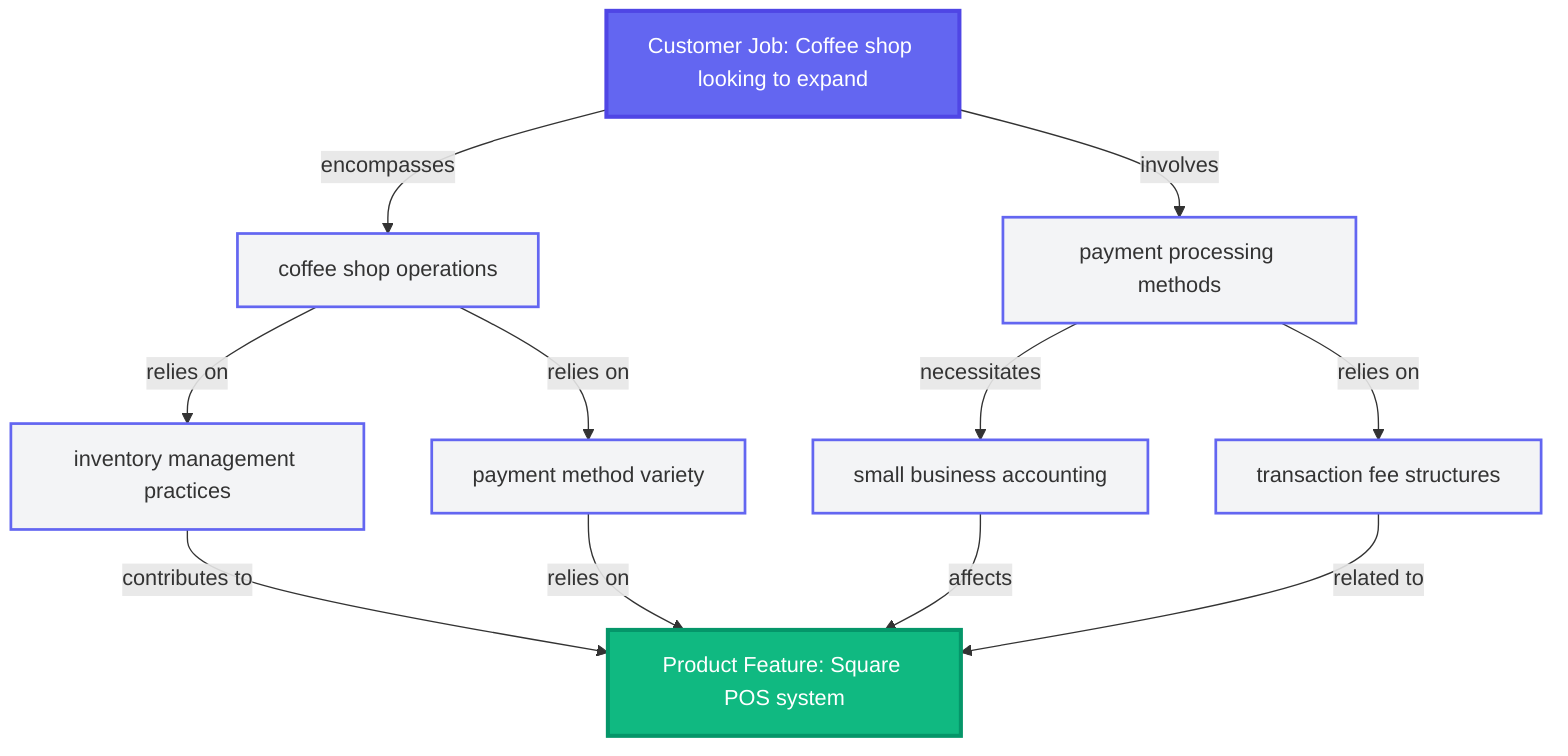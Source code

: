 graph TB

  %% Node Styles
  classDef customerClass fill:#6366f1,stroke:#4f46e5,stroke-width:3px,color:#fff
  classDef productClass fill:#10b981,stroke:#059669,stroke-width:3px,color:#fff
  classDef dreamClass fill:#f3f4f6,stroke:#6366f1,stroke-width:2px

  %% Nodes
  CustomerJob["Customer Job: Coffee shop looking to expand"]
  coffee_shop_operations_4aff171a["coffee shop operations"]
  payment_processing_methods_8081fabf["payment processing methods"]
  inventory_management_practices_f48aa168["inventory management practices"]
  payment_method_variety_03c76a8a["payment method variety"]
  small_business_accounting_3938f38e["small business accounting"]
  transaction_fee_structures_acaf97c1["transaction fee structures"]
  ProductFeature["Product Feature: Square POS system"]

  %% Apply Styles
  class CustomerJob customerClass
  class coffee_shop_operations_4aff171a dreamClass
  class payment_processing_methods_8081fabf dreamClass
  class inventory_management_practices_f48aa168 dreamClass
  class payment_method_variety_03c76a8a dreamClass
  class small_business_accounting_3938f38e dreamClass
  class transaction_fee_structures_acaf97c1 dreamClass
  class ProductFeature productClass

  %% Edges
  CustomerJob -->|"encompasses"| coffee_shop_operations_4aff171a
  CustomerJob -->|"involves"| payment_processing_methods_8081fabf
  coffee_shop_operations_4aff171a -->|"relies on"| inventory_management_practices_f48aa168
  coffee_shop_operations_4aff171a -->|"relies on"| payment_method_variety_03c76a8a
  payment_processing_methods_8081fabf -->|"necessitates"| small_business_accounting_3938f38e
  payment_processing_methods_8081fabf -->|"relies on"| transaction_fee_structures_acaf97c1
  inventory_management_practices_f48aa168 -->|"contributes to"| ProductFeature
  payment_method_variety_03c76a8a -->|"relies on"| ProductFeature
  small_business_accounting_3938f38e -->|"affects"| ProductFeature
  transaction_fee_structures_acaf97c1 -->|"related to"| ProductFeature